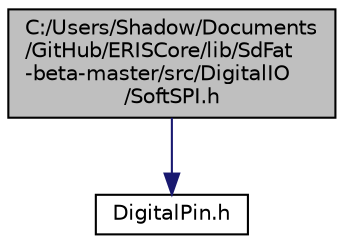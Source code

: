 digraph "C:/Users/Shadow/Documents/GitHub/ERISCore/lib/SdFat-beta-master/src/DigitalIO/SoftSPI.h"
{
 // LATEX_PDF_SIZE
  edge [fontname="Helvetica",fontsize="10",labelfontname="Helvetica",labelfontsize="10"];
  node [fontname="Helvetica",fontsize="10",shape=record];
  Node1 [label="C:/Users/Shadow/Documents\l/GitHub/ERISCore/lib/SdFat\l-beta-master/src/DigitalIO\l/SoftSPI.h",height=0.2,width=0.4,color="black", fillcolor="grey75", style="filled", fontcolor="black",tooltip="Software SPI."];
  Node1 -> Node2 [color="midnightblue",fontsize="10",style="solid",fontname="Helvetica"];
  Node2 [label="DigitalPin.h",height=0.2,width=0.4,color="black", fillcolor="white", style="filled",URL="$_digital_pin_8h.html",tooltip="Fast Digital Pin functions."];
}

